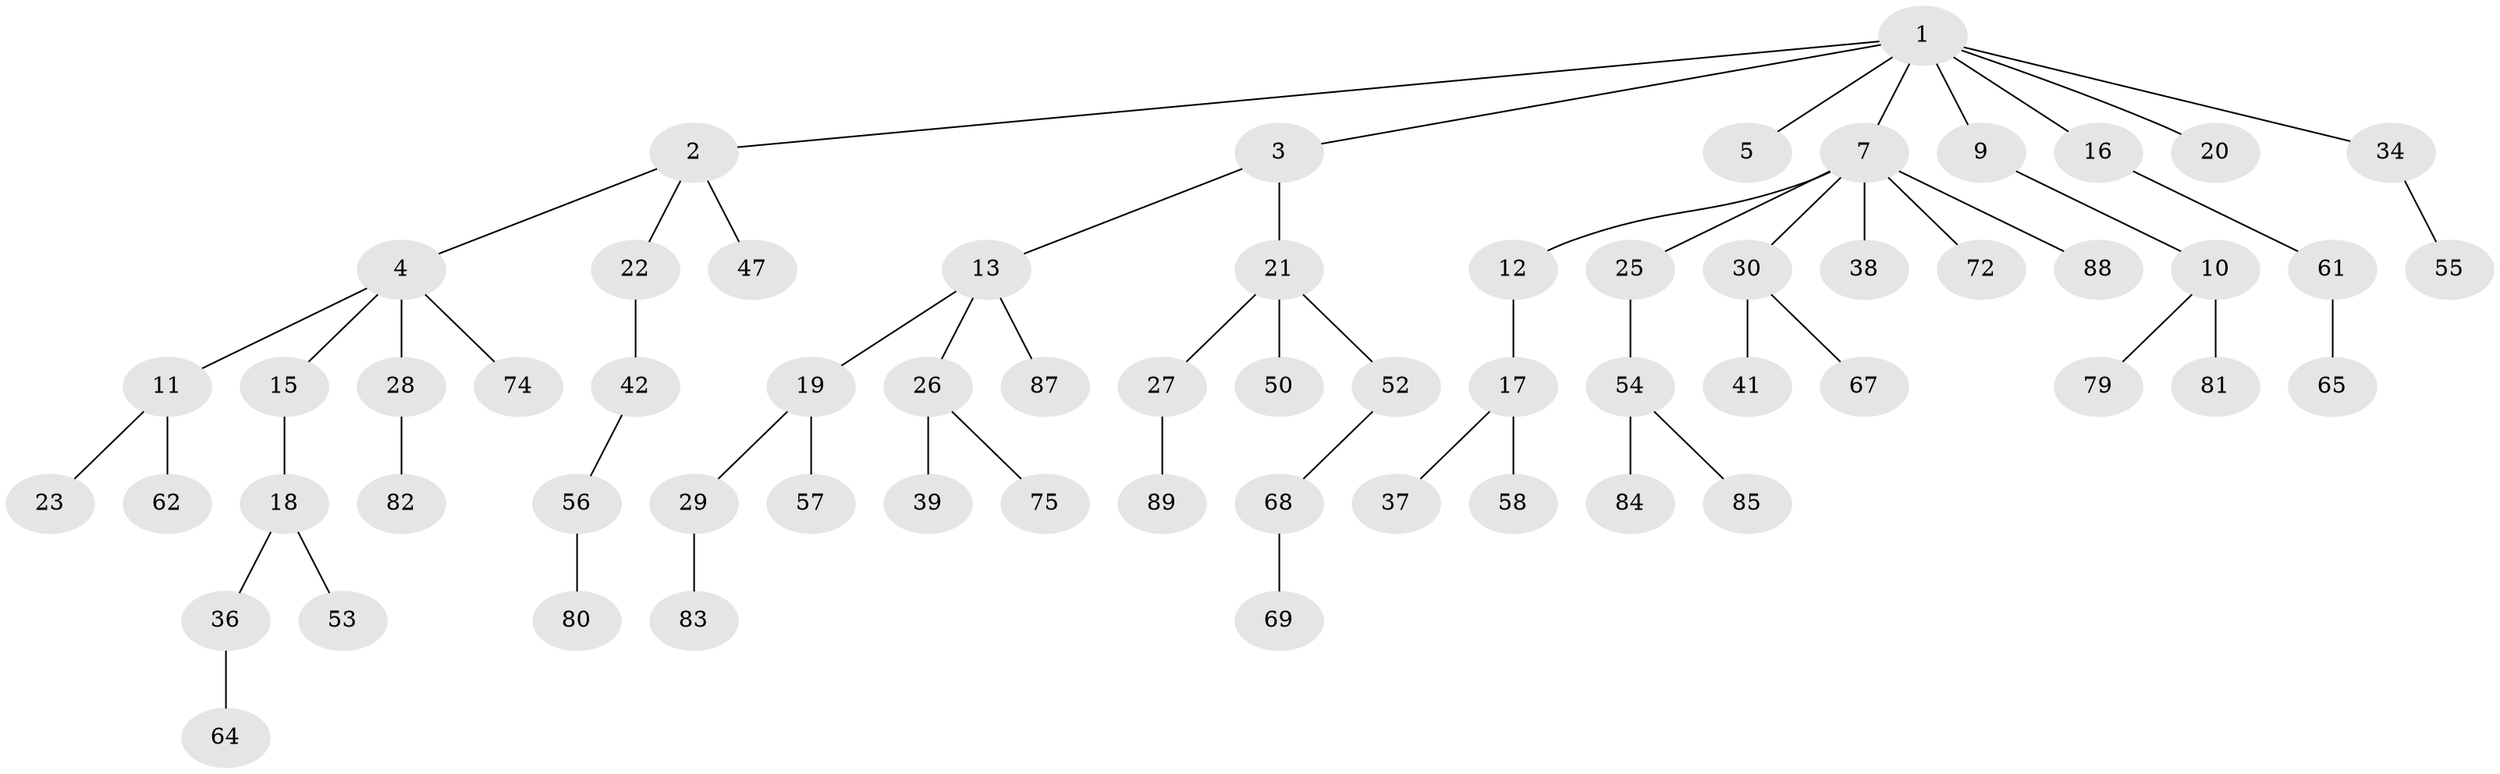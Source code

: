 // Generated by graph-tools (version 1.1) at 2025/52/02/27/25 19:52:13]
// undirected, 62 vertices, 61 edges
graph export_dot {
graph [start="1"]
  node [color=gray90,style=filled];
  1 [super="+24"];
  2 [super="+14"];
  3 [super="+6"];
  4;
  5;
  7 [super="+8"];
  9;
  10 [super="+31"];
  11 [super="+48"];
  12 [super="+45"];
  13 [super="+51"];
  15;
  16;
  17 [super="+35"];
  18;
  19 [super="+49"];
  20;
  21 [super="+44"];
  22 [super="+60"];
  23 [super="+63"];
  25 [super="+77"];
  26 [super="+40"];
  27;
  28 [super="+43"];
  29 [super="+32"];
  30 [super="+33"];
  34 [super="+46"];
  36;
  37;
  38;
  39;
  41;
  42 [super="+76"];
  47;
  50;
  52 [super="+86"];
  53 [super="+71"];
  54 [super="+59"];
  55;
  56 [super="+66"];
  57;
  58 [super="+73"];
  61 [super="+70"];
  62;
  64;
  65 [super="+78"];
  67;
  68;
  69;
  72;
  74;
  75;
  79;
  80;
  81;
  82;
  83;
  84;
  85;
  87;
  88;
  89;
  1 -- 2;
  1 -- 3;
  1 -- 5;
  1 -- 7;
  1 -- 9;
  1 -- 16;
  1 -- 20;
  1 -- 34;
  2 -- 4;
  2 -- 22;
  2 -- 47;
  3 -- 13;
  3 -- 21;
  4 -- 11;
  4 -- 15;
  4 -- 28;
  4 -- 74;
  7 -- 12;
  7 -- 25;
  7 -- 72;
  7 -- 88;
  7 -- 30;
  7 -- 38;
  9 -- 10;
  10 -- 81;
  10 -- 79;
  11 -- 23;
  11 -- 62;
  12 -- 17;
  13 -- 19;
  13 -- 26;
  13 -- 87;
  15 -- 18;
  16 -- 61;
  17 -- 58;
  17 -- 37;
  18 -- 36;
  18 -- 53;
  19 -- 29;
  19 -- 57;
  21 -- 27;
  21 -- 50;
  21 -- 52;
  22 -- 42;
  25 -- 54;
  26 -- 39;
  26 -- 75;
  27 -- 89;
  28 -- 82;
  29 -- 83;
  30 -- 41;
  30 -- 67;
  34 -- 55;
  36 -- 64;
  42 -- 56;
  52 -- 68;
  54 -- 85;
  54 -- 84;
  56 -- 80;
  61 -- 65;
  68 -- 69;
}
